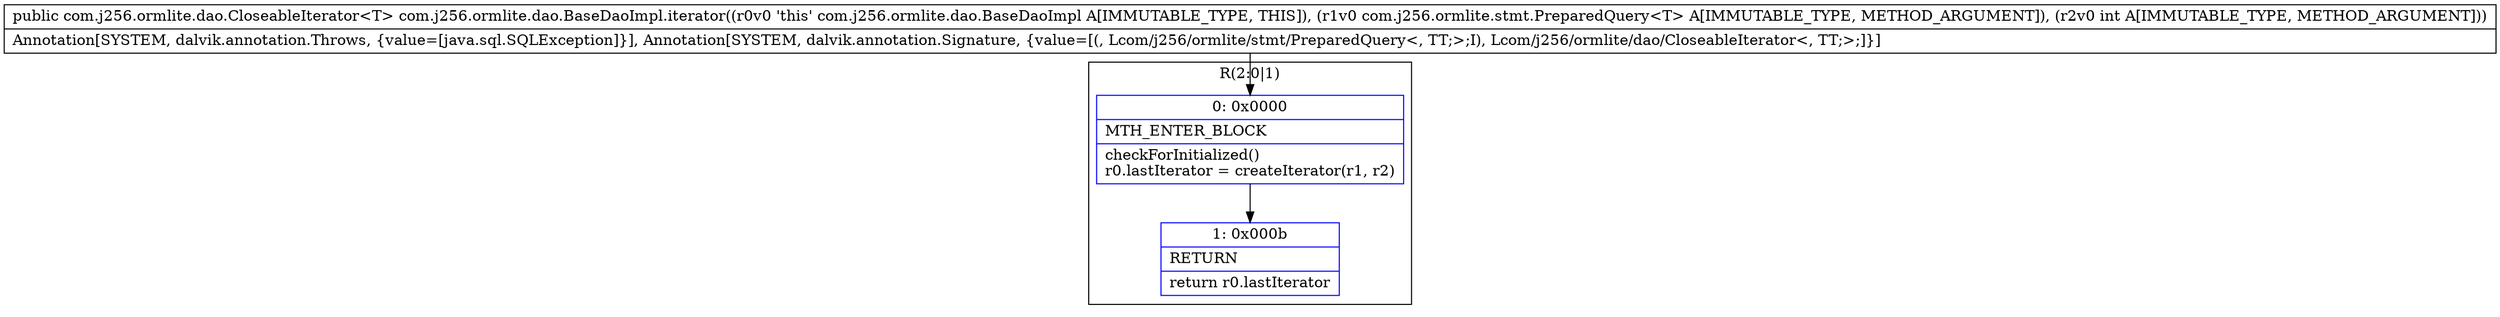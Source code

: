 digraph "CFG forcom.j256.ormlite.dao.BaseDaoImpl.iterator(Lcom\/j256\/ormlite\/stmt\/PreparedQuery;I)Lcom\/j256\/ormlite\/dao\/CloseableIterator;" {
subgraph cluster_Region_137408004 {
label = "R(2:0|1)";
node [shape=record,color=blue];
Node_0 [shape=record,label="{0\:\ 0x0000|MTH_ENTER_BLOCK\l|checkForInitialized()\lr0.lastIterator = createIterator(r1, r2)\l}"];
Node_1 [shape=record,label="{1\:\ 0x000b|RETURN\l|return r0.lastIterator\l}"];
}
MethodNode[shape=record,label="{public com.j256.ormlite.dao.CloseableIterator\<T\> com.j256.ormlite.dao.BaseDaoImpl.iterator((r0v0 'this' com.j256.ormlite.dao.BaseDaoImpl A[IMMUTABLE_TYPE, THIS]), (r1v0 com.j256.ormlite.stmt.PreparedQuery\<T\> A[IMMUTABLE_TYPE, METHOD_ARGUMENT]), (r2v0 int A[IMMUTABLE_TYPE, METHOD_ARGUMENT]))  | Annotation[SYSTEM, dalvik.annotation.Throws, \{value=[java.sql.SQLException]\}], Annotation[SYSTEM, dalvik.annotation.Signature, \{value=[(, Lcom\/j256\/ormlite\/stmt\/PreparedQuery\<, TT;\>;I), Lcom\/j256\/ormlite\/dao\/CloseableIterator\<, TT;\>;]\}]\l}"];
MethodNode -> Node_0;
Node_0 -> Node_1;
}

